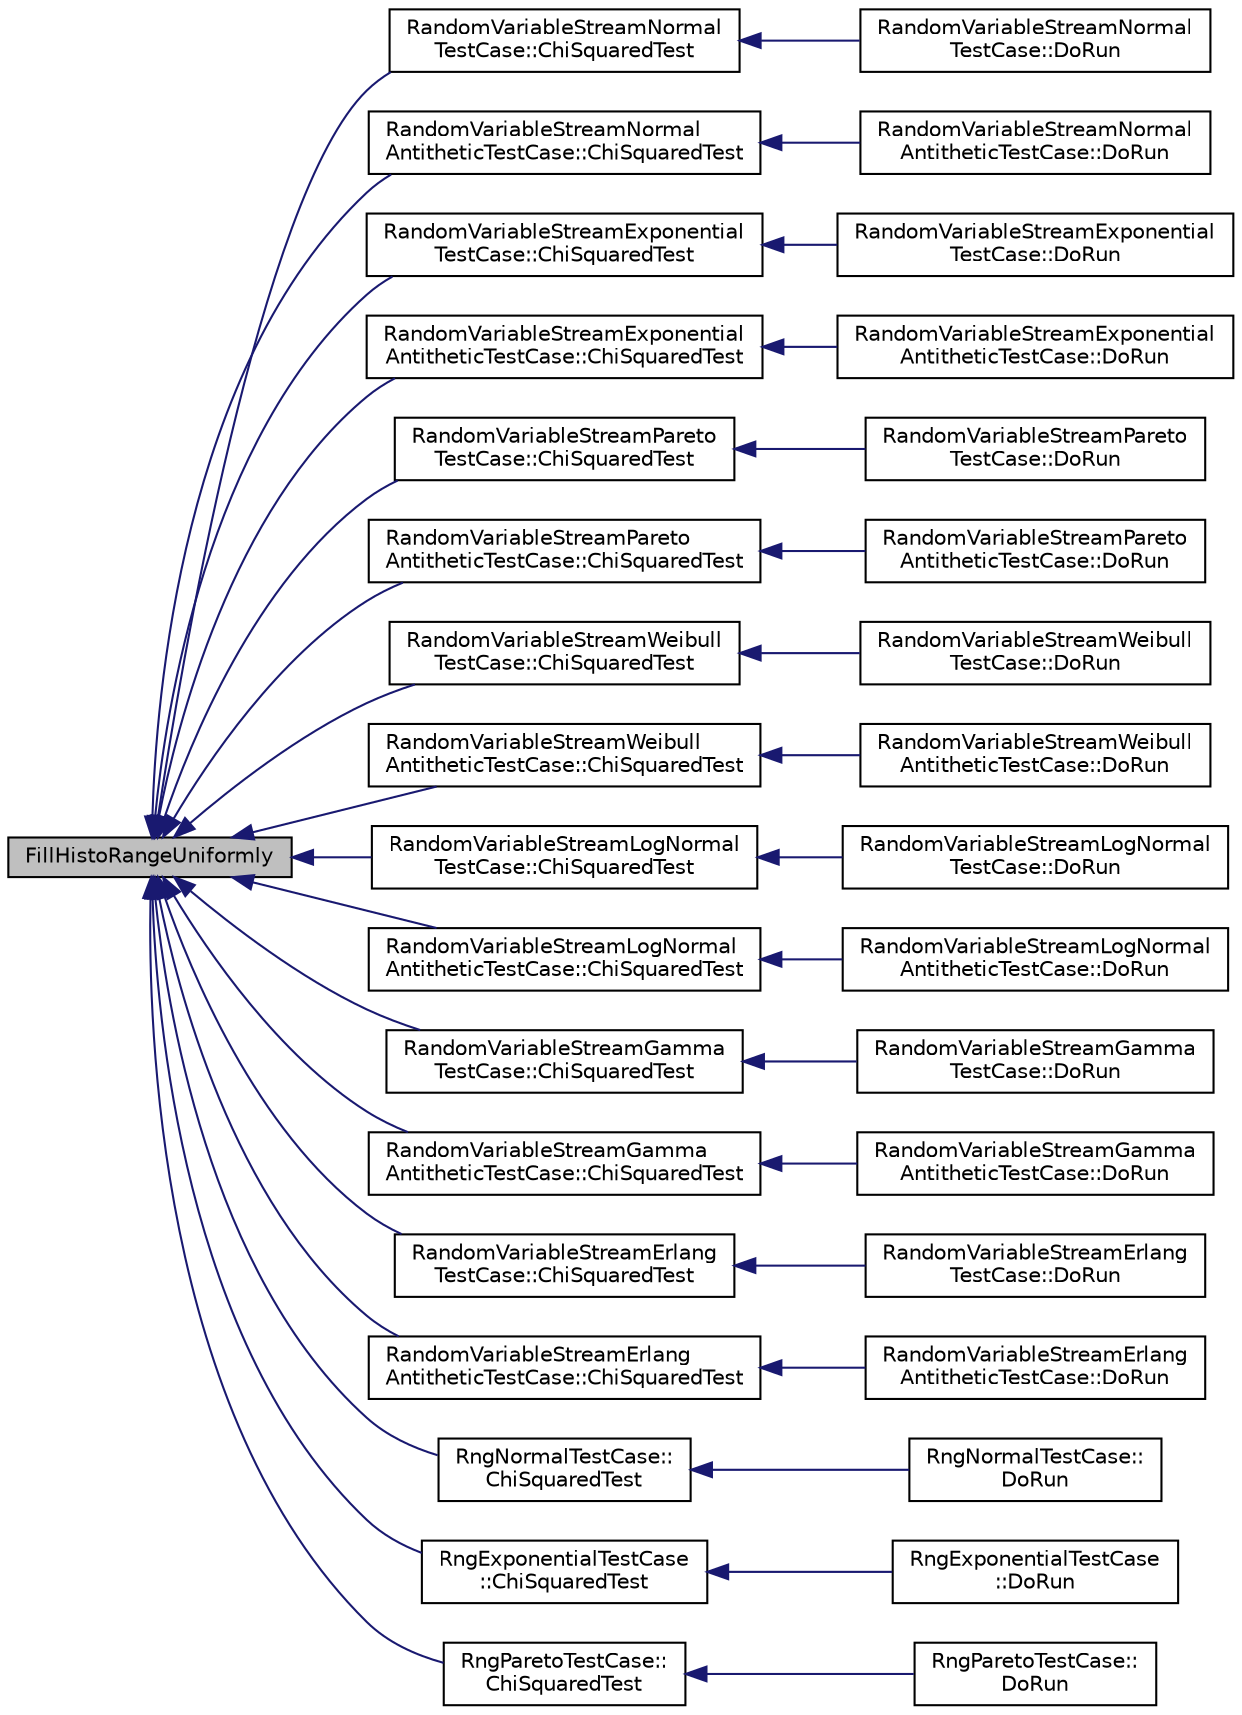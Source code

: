 digraph "FillHistoRangeUniformly"
{
  edge [fontname="Helvetica",fontsize="10",labelfontname="Helvetica",labelfontsize="10"];
  node [fontname="Helvetica",fontsize="10",shape=record];
  rankdir="LR";
  Node1 [label="FillHistoRangeUniformly",height=0.2,width=0.4,color="black", fillcolor="grey75", style="filled", fontcolor="black"];
  Node1 -> Node2 [dir="back",color="midnightblue",fontsize="10",style="solid"];
  Node2 [label="RandomVariableStreamNormal\lTestCase::ChiSquaredTest",height=0.2,width=0.4,color="black", fillcolor="white", style="filled",URL="$dc/d32/classRandomVariableStreamNormalTestCase.html#a4217d718d419aead140f0204f74990de"];
  Node2 -> Node3 [dir="back",color="midnightblue",fontsize="10",style="solid"];
  Node3 [label="RandomVariableStreamNormal\lTestCase::DoRun",height=0.2,width=0.4,color="black", fillcolor="white", style="filled",URL="$dc/d32/classRandomVariableStreamNormalTestCase.html#a2c1c4ae92a8968425acae293ab6902ae",tooltip="Implementation to actually run this TestCase. "];
  Node1 -> Node4 [dir="back",color="midnightblue",fontsize="10",style="solid"];
  Node4 [label="RandomVariableStreamNormal\lAntitheticTestCase::ChiSquaredTest",height=0.2,width=0.4,color="black", fillcolor="white", style="filled",URL="$d3/de9/classRandomVariableStreamNormalAntitheticTestCase.html#a685f62e02fc09e39ff03e6bf82b1bad3"];
  Node4 -> Node5 [dir="back",color="midnightblue",fontsize="10",style="solid"];
  Node5 [label="RandomVariableStreamNormal\lAntitheticTestCase::DoRun",height=0.2,width=0.4,color="black", fillcolor="white", style="filled",URL="$d3/de9/classRandomVariableStreamNormalAntitheticTestCase.html#a233f98f7ae2e023e58a32e69d3d801a1",tooltip="Implementation to actually run this TestCase. "];
  Node1 -> Node6 [dir="back",color="midnightblue",fontsize="10",style="solid"];
  Node6 [label="RandomVariableStreamExponential\lTestCase::ChiSquaredTest",height=0.2,width=0.4,color="black", fillcolor="white", style="filled",URL="$df/d79/classRandomVariableStreamExponentialTestCase.html#a2613351abbb33f766dd36dc2e9bfde62"];
  Node6 -> Node7 [dir="back",color="midnightblue",fontsize="10",style="solid"];
  Node7 [label="RandomVariableStreamExponential\lTestCase::DoRun",height=0.2,width=0.4,color="black", fillcolor="white", style="filled",URL="$df/d79/classRandomVariableStreamExponentialTestCase.html#a6470c9d2ff0b5da0f26f52cb60c4f05d",tooltip="Implementation to actually run this TestCase. "];
  Node1 -> Node8 [dir="back",color="midnightblue",fontsize="10",style="solid"];
  Node8 [label="RandomVariableStreamExponential\lAntitheticTestCase::ChiSquaredTest",height=0.2,width=0.4,color="black", fillcolor="white", style="filled",URL="$de/dc5/classRandomVariableStreamExponentialAntitheticTestCase.html#a09f3e59c6175e60b09cfcb5ba650a86b"];
  Node8 -> Node9 [dir="back",color="midnightblue",fontsize="10",style="solid"];
  Node9 [label="RandomVariableStreamExponential\lAntitheticTestCase::DoRun",height=0.2,width=0.4,color="black", fillcolor="white", style="filled",URL="$de/dc5/classRandomVariableStreamExponentialAntitheticTestCase.html#af5b912b3fb0c143ff01538bc9a367c01",tooltip="Implementation to actually run this TestCase. "];
  Node1 -> Node10 [dir="back",color="midnightblue",fontsize="10",style="solid"];
  Node10 [label="RandomVariableStreamPareto\lTestCase::ChiSquaredTest",height=0.2,width=0.4,color="black", fillcolor="white", style="filled",URL="$de/d68/classRandomVariableStreamParetoTestCase.html#aeb87f99dd807d1b34a956d2569d845cb"];
  Node10 -> Node11 [dir="back",color="midnightblue",fontsize="10",style="solid"];
  Node11 [label="RandomVariableStreamPareto\lTestCase::DoRun",height=0.2,width=0.4,color="black", fillcolor="white", style="filled",URL="$de/d68/classRandomVariableStreamParetoTestCase.html#aaac32e346dd87c8e781fcfb97566aa7c",tooltip="Implementation to actually run this TestCase. "];
  Node1 -> Node12 [dir="back",color="midnightblue",fontsize="10",style="solid"];
  Node12 [label="RandomVariableStreamPareto\lAntitheticTestCase::ChiSquaredTest",height=0.2,width=0.4,color="black", fillcolor="white", style="filled",URL="$da/de7/classRandomVariableStreamParetoAntitheticTestCase.html#a0c70901f3726165fa90c4500944fcfe2"];
  Node12 -> Node13 [dir="back",color="midnightblue",fontsize="10",style="solid"];
  Node13 [label="RandomVariableStreamPareto\lAntitheticTestCase::DoRun",height=0.2,width=0.4,color="black", fillcolor="white", style="filled",URL="$da/de7/classRandomVariableStreamParetoAntitheticTestCase.html#a999b8b871b30cd7275bba0953979ecd2",tooltip="Implementation to actually run this TestCase. "];
  Node1 -> Node14 [dir="back",color="midnightblue",fontsize="10",style="solid"];
  Node14 [label="RandomVariableStreamWeibull\lTestCase::ChiSquaredTest",height=0.2,width=0.4,color="black", fillcolor="white", style="filled",URL="$d5/d69/classRandomVariableStreamWeibullTestCase.html#afadfd7f8dc8fdd6423ca1f3a73d83d3e"];
  Node14 -> Node15 [dir="back",color="midnightblue",fontsize="10",style="solid"];
  Node15 [label="RandomVariableStreamWeibull\lTestCase::DoRun",height=0.2,width=0.4,color="black", fillcolor="white", style="filled",URL="$d5/d69/classRandomVariableStreamWeibullTestCase.html#aadc4348a5a7104c06a21c74db07c793e",tooltip="Implementation to actually run this TestCase. "];
  Node1 -> Node16 [dir="back",color="midnightblue",fontsize="10",style="solid"];
  Node16 [label="RandomVariableStreamWeibull\lAntitheticTestCase::ChiSquaredTest",height=0.2,width=0.4,color="black", fillcolor="white", style="filled",URL="$d9/d29/classRandomVariableStreamWeibullAntitheticTestCase.html#a11d8f1f30bde4065c9e4cb8178f4c8a1"];
  Node16 -> Node17 [dir="back",color="midnightblue",fontsize="10",style="solid"];
  Node17 [label="RandomVariableStreamWeibull\lAntitheticTestCase::DoRun",height=0.2,width=0.4,color="black", fillcolor="white", style="filled",URL="$d9/d29/classRandomVariableStreamWeibullAntitheticTestCase.html#a646eb24fbaafc1bc472f5b4c742df0d6",tooltip="Implementation to actually run this TestCase. "];
  Node1 -> Node18 [dir="back",color="midnightblue",fontsize="10",style="solid"];
  Node18 [label="RandomVariableStreamLogNormal\lTestCase::ChiSquaredTest",height=0.2,width=0.4,color="black", fillcolor="white", style="filled",URL="$d6/d33/classRandomVariableStreamLogNormalTestCase.html#a8dd5b9b1030955cee13cc718efa9f78d"];
  Node18 -> Node19 [dir="back",color="midnightblue",fontsize="10",style="solid"];
  Node19 [label="RandomVariableStreamLogNormal\lTestCase::DoRun",height=0.2,width=0.4,color="black", fillcolor="white", style="filled",URL="$d6/d33/classRandomVariableStreamLogNormalTestCase.html#ab6ee956d829eb26ba949e3a4d99c6996",tooltip="Implementation to actually run this TestCase. "];
  Node1 -> Node20 [dir="back",color="midnightblue",fontsize="10",style="solid"];
  Node20 [label="RandomVariableStreamLogNormal\lAntitheticTestCase::ChiSquaredTest",height=0.2,width=0.4,color="black", fillcolor="white", style="filled",URL="$d1/d0c/classRandomVariableStreamLogNormalAntitheticTestCase.html#acea054fec1e48e3d210b5b378c63f110"];
  Node20 -> Node21 [dir="back",color="midnightblue",fontsize="10",style="solid"];
  Node21 [label="RandomVariableStreamLogNormal\lAntitheticTestCase::DoRun",height=0.2,width=0.4,color="black", fillcolor="white", style="filled",URL="$d1/d0c/classRandomVariableStreamLogNormalAntitheticTestCase.html#a723deffbfad7dbfbeecee15109aa20fc",tooltip="Implementation to actually run this TestCase. "];
  Node1 -> Node22 [dir="back",color="midnightblue",fontsize="10",style="solid"];
  Node22 [label="RandomVariableStreamGamma\lTestCase::ChiSquaredTest",height=0.2,width=0.4,color="black", fillcolor="white", style="filled",URL="$db/dc4/classRandomVariableStreamGammaTestCase.html#a8330d92cb8a848f05abfa4ab429f4ab4"];
  Node22 -> Node23 [dir="back",color="midnightblue",fontsize="10",style="solid"];
  Node23 [label="RandomVariableStreamGamma\lTestCase::DoRun",height=0.2,width=0.4,color="black", fillcolor="white", style="filled",URL="$db/dc4/classRandomVariableStreamGammaTestCase.html#aa1a9e09d67bfb3985156919da14d76ad",tooltip="Implementation to actually run this TestCase. "];
  Node1 -> Node24 [dir="back",color="midnightblue",fontsize="10",style="solid"];
  Node24 [label="RandomVariableStreamGamma\lAntitheticTestCase::ChiSquaredTest",height=0.2,width=0.4,color="black", fillcolor="white", style="filled",URL="$d7/d01/classRandomVariableStreamGammaAntitheticTestCase.html#a51540f4a36a6c9c9fdc81f95fde0224f"];
  Node24 -> Node25 [dir="back",color="midnightblue",fontsize="10",style="solid"];
  Node25 [label="RandomVariableStreamGamma\lAntitheticTestCase::DoRun",height=0.2,width=0.4,color="black", fillcolor="white", style="filled",URL="$d7/d01/classRandomVariableStreamGammaAntitheticTestCase.html#ad5df183b68d515005c4759f7456c372a",tooltip="Implementation to actually run this TestCase. "];
  Node1 -> Node26 [dir="back",color="midnightblue",fontsize="10",style="solid"];
  Node26 [label="RandomVariableStreamErlang\lTestCase::ChiSquaredTest",height=0.2,width=0.4,color="black", fillcolor="white", style="filled",URL="$d9/d38/classRandomVariableStreamErlangTestCase.html#a5324b5cefae1c456d236e73ca96b2304"];
  Node26 -> Node27 [dir="back",color="midnightblue",fontsize="10",style="solid"];
  Node27 [label="RandomVariableStreamErlang\lTestCase::DoRun",height=0.2,width=0.4,color="black", fillcolor="white", style="filled",URL="$d9/d38/classRandomVariableStreamErlangTestCase.html#a54853fd9902c0aeabd501845ebcd3f6d",tooltip="Implementation to actually run this TestCase. "];
  Node1 -> Node28 [dir="back",color="midnightblue",fontsize="10",style="solid"];
  Node28 [label="RandomVariableStreamErlang\lAntitheticTestCase::ChiSquaredTest",height=0.2,width=0.4,color="black", fillcolor="white", style="filled",URL="$dd/d37/classRandomVariableStreamErlangAntitheticTestCase.html#a230873884983c67b51b2a254204f639a"];
  Node28 -> Node29 [dir="back",color="midnightblue",fontsize="10",style="solid"];
  Node29 [label="RandomVariableStreamErlang\lAntitheticTestCase::DoRun",height=0.2,width=0.4,color="black", fillcolor="white", style="filled",URL="$dd/d37/classRandomVariableStreamErlangAntitheticTestCase.html#acf2136fbba962cfd8a9654c08175079b",tooltip="Implementation to actually run this TestCase. "];
  Node1 -> Node30 [dir="back",color="midnightblue",fontsize="10",style="solid"];
  Node30 [label="RngNormalTestCase::\lChiSquaredTest",height=0.2,width=0.4,color="black", fillcolor="white", style="filled",URL="$d7/d59/classRngNormalTestCase.html#a342c783782fc1ff54521ed57776498ab"];
  Node30 -> Node31 [dir="back",color="midnightblue",fontsize="10",style="solid"];
  Node31 [label="RngNormalTestCase::\lDoRun",height=0.2,width=0.4,color="black", fillcolor="white", style="filled",URL="$d7/d59/classRngNormalTestCase.html#a6eaa7e1dc1a88104c3a6fcd5b2d14841",tooltip="Implementation to actually run this TestCase. "];
  Node1 -> Node32 [dir="back",color="midnightblue",fontsize="10",style="solid"];
  Node32 [label="RngExponentialTestCase\l::ChiSquaredTest",height=0.2,width=0.4,color="black", fillcolor="white", style="filled",URL="$d7/dc1/classRngExponentialTestCase.html#a73e697e9720a2cbb13aa8eadbfe798ae"];
  Node32 -> Node33 [dir="back",color="midnightblue",fontsize="10",style="solid"];
  Node33 [label="RngExponentialTestCase\l::DoRun",height=0.2,width=0.4,color="black", fillcolor="white", style="filled",URL="$d7/dc1/classRngExponentialTestCase.html#a47cf97f51446dcc3f6ff962cf3842cc2",tooltip="Implementation to actually run this TestCase. "];
  Node1 -> Node34 [dir="back",color="midnightblue",fontsize="10",style="solid"];
  Node34 [label="RngParetoTestCase::\lChiSquaredTest",height=0.2,width=0.4,color="black", fillcolor="white", style="filled",URL="$d5/d35/classRngParetoTestCase.html#a1b1a890069145d6fa0f9626d094ea57d"];
  Node34 -> Node35 [dir="back",color="midnightblue",fontsize="10",style="solid"];
  Node35 [label="RngParetoTestCase::\lDoRun",height=0.2,width=0.4,color="black", fillcolor="white", style="filled",URL="$d5/d35/classRngParetoTestCase.html#abb848c4fda89ed45d7a7bcdab8f345de",tooltip="Implementation to actually run this TestCase. "];
}

